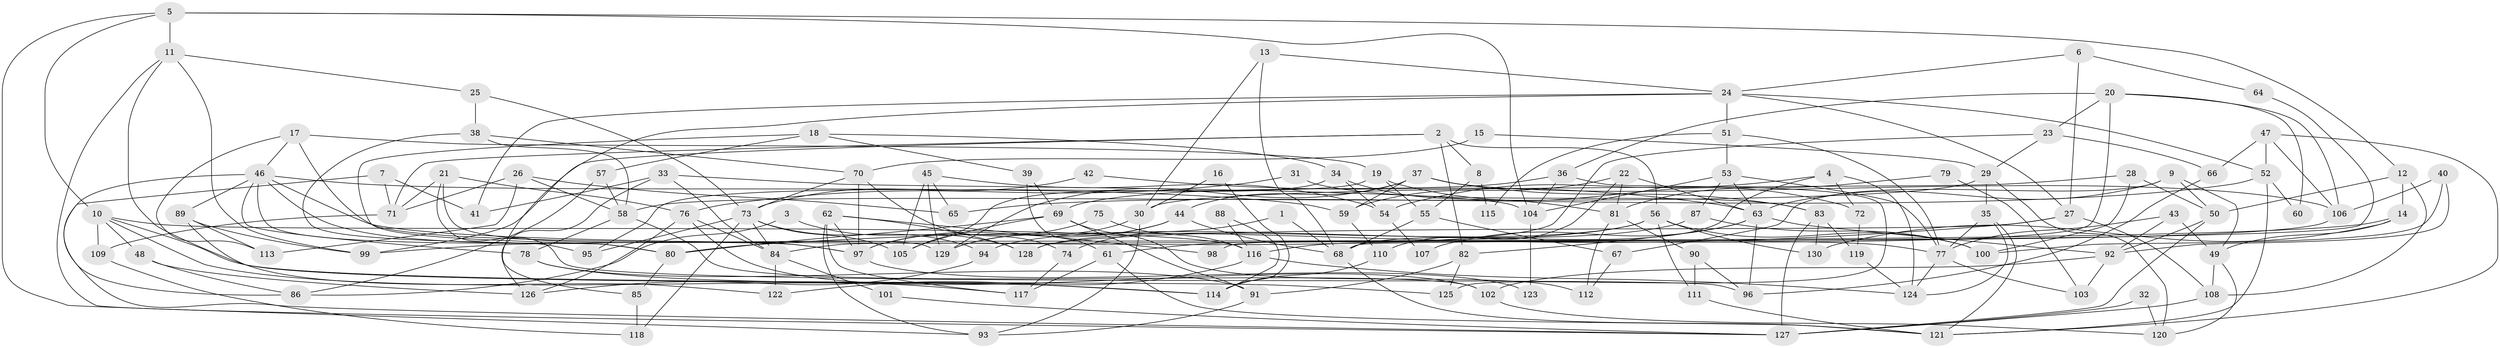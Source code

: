 // coarse degree distribution, {2: 0.12307692307692308, 4: 0.23076923076923078, 6: 0.06153846153846154, 5: 0.18461538461538463, 3: 0.2, 7: 0.03076923076923077, 10: 0.03076923076923077, 8: 0.046153846153846156, 11: 0.015384615384615385, 13: 0.015384615384615385, 9: 0.03076923076923077, 15: 0.015384615384615385, 14: 0.015384615384615385}
// Generated by graph-tools (version 1.1) at 2025/54/03/04/25 21:54:40]
// undirected, 130 vertices, 260 edges
graph export_dot {
graph [start="1"]
  node [color=gray90,style=filled];
  1;
  2;
  3;
  4;
  5;
  6;
  7;
  8;
  9;
  10;
  11;
  12;
  13;
  14;
  15;
  16;
  17;
  18;
  19;
  20;
  21;
  22;
  23;
  24;
  25;
  26;
  27;
  28;
  29;
  30;
  31;
  32;
  33;
  34;
  35;
  36;
  37;
  38;
  39;
  40;
  41;
  42;
  43;
  44;
  45;
  46;
  47;
  48;
  49;
  50;
  51;
  52;
  53;
  54;
  55;
  56;
  57;
  58;
  59;
  60;
  61;
  62;
  63;
  64;
  65;
  66;
  67;
  68;
  69;
  70;
  71;
  72;
  73;
  74;
  75;
  76;
  77;
  78;
  79;
  80;
  81;
  82;
  83;
  84;
  85;
  86;
  87;
  88;
  89;
  90;
  91;
  92;
  93;
  94;
  95;
  96;
  97;
  98;
  99;
  100;
  101;
  102;
  103;
  104;
  105;
  106;
  107;
  108;
  109;
  110;
  111;
  112;
  113;
  114;
  115;
  116;
  117;
  118;
  119;
  120;
  121;
  122;
  123;
  124;
  125;
  126;
  127;
  128;
  129;
  130;
  1 -- 74;
  1 -- 68;
  2 -- 82;
  2 -- 71;
  2 -- 8;
  2 -- 56;
  2 -- 99;
  3 -- 86;
  3 -- 128;
  4 -- 72;
  4 -- 124;
  4 -- 54;
  4 -- 68;
  5 -- 104;
  5 -- 11;
  5 -- 10;
  5 -- 12;
  5 -- 93;
  6 -- 27;
  6 -- 24;
  6 -- 64;
  7 -- 41;
  7 -- 127;
  7 -- 71;
  8 -- 55;
  8 -- 115;
  9 -- 49;
  9 -- 63;
  9 -- 50;
  9 -- 67;
  10 -- 117;
  10 -- 48;
  10 -- 109;
  10 -- 116;
  10 -- 125;
  11 -- 25;
  11 -- 127;
  11 -- 99;
  11 -- 114;
  12 -- 50;
  12 -- 14;
  12 -- 108;
  13 -- 24;
  13 -- 68;
  13 -- 30;
  14 -- 99;
  14 -- 49;
  14 -- 130;
  15 -- 29;
  15 -- 70;
  16 -- 114;
  16 -- 30;
  17 -- 97;
  17 -- 46;
  17 -- 19;
  17 -- 113;
  18 -- 39;
  18 -- 80;
  18 -- 34;
  18 -- 57;
  19 -- 55;
  19 -- 72;
  19 -- 95;
  20 -- 23;
  20 -- 36;
  20 -- 60;
  20 -- 98;
  20 -- 106;
  21 -- 76;
  21 -- 129;
  21 -- 71;
  21 -- 96;
  22 -- 63;
  22 -- 81;
  22 -- 59;
  22 -- 110;
  23 -- 66;
  23 -- 84;
  23 -- 29;
  24 -- 27;
  24 -- 52;
  24 -- 41;
  24 -- 51;
  24 -- 85;
  25 -- 38;
  25 -- 73;
  26 -- 71;
  26 -- 58;
  26 -- 65;
  26 -- 113;
  27 -- 108;
  27 -- 80;
  27 -- 128;
  28 -- 100;
  28 -- 30;
  28 -- 50;
  29 -- 58;
  29 -- 35;
  29 -- 120;
  30 -- 93;
  30 -- 129;
  31 -- 76;
  31 -- 83;
  32 -- 127;
  32 -- 120;
  33 -- 84;
  33 -- 104;
  33 -- 41;
  33 -- 126;
  34 -- 54;
  34 -- 81;
  34 -- 105;
  35 -- 77;
  35 -- 121;
  35 -- 124;
  36 -- 125;
  36 -- 69;
  36 -- 104;
  37 -- 59;
  37 -- 44;
  37 -- 83;
  37 -- 106;
  37 -- 129;
  38 -- 58;
  38 -- 70;
  38 -- 95;
  39 -- 61;
  39 -- 69;
  40 -- 100;
  40 -- 106;
  40 -- 92;
  42 -- 73;
  42 -- 63;
  43 -- 49;
  43 -- 92;
  43 -- 77;
  44 -- 68;
  44 -- 129;
  44 -- 97;
  45 -- 105;
  45 -- 129;
  45 -- 54;
  45 -- 65;
  46 -- 89;
  46 -- 77;
  46 -- 59;
  46 -- 78;
  46 -- 80;
  46 -- 86;
  46 -- 97;
  47 -- 106;
  47 -- 121;
  47 -- 52;
  47 -- 66;
  48 -- 126;
  48 -- 86;
  49 -- 120;
  49 -- 108;
  50 -- 92;
  50 -- 127;
  51 -- 77;
  51 -- 53;
  51 -- 115;
  52 -- 65;
  52 -- 60;
  52 -- 121;
  53 -- 77;
  53 -- 63;
  53 -- 87;
  53 -- 104;
  54 -- 107;
  55 -- 68;
  55 -- 67;
  56 -- 130;
  56 -- 61;
  56 -- 100;
  56 -- 111;
  56 -- 128;
  57 -- 86;
  57 -- 58;
  58 -- 78;
  58 -- 102;
  59 -- 110;
  61 -- 121;
  61 -- 117;
  62 -- 128;
  62 -- 97;
  62 -- 93;
  62 -- 98;
  62 -- 117;
  63 -- 92;
  63 -- 82;
  63 -- 96;
  63 -- 107;
  64 -- 68;
  66 -- 96;
  67 -- 112;
  68 -- 121;
  69 -- 80;
  69 -- 91;
  69 -- 105;
  69 -- 112;
  70 -- 97;
  70 -- 73;
  70 -- 74;
  71 -- 109;
  72 -- 119;
  73 -- 105;
  73 -- 95;
  73 -- 84;
  73 -- 94;
  73 -- 118;
  74 -- 117;
  75 -- 97;
  75 -- 116;
  76 -- 102;
  76 -- 84;
  76 -- 126;
  77 -- 124;
  77 -- 103;
  78 -- 114;
  78 -- 91;
  79 -- 103;
  79 -- 81;
  80 -- 85;
  81 -- 90;
  81 -- 112;
  82 -- 91;
  82 -- 125;
  83 -- 127;
  83 -- 119;
  83 -- 130;
  84 -- 122;
  84 -- 101;
  85 -- 118;
  87 -- 94;
  87 -- 100;
  88 -- 116;
  88 -- 114;
  89 -- 99;
  89 -- 113;
  89 -- 122;
  90 -- 111;
  90 -- 96;
  91 -- 93;
  92 -- 102;
  92 -- 103;
  94 -- 126;
  97 -- 123;
  101 -- 127;
  102 -- 120;
  104 -- 123;
  106 -- 116;
  108 -- 127;
  109 -- 118;
  110 -- 114;
  111 -- 121;
  116 -- 122;
  116 -- 124;
  119 -- 124;
}
